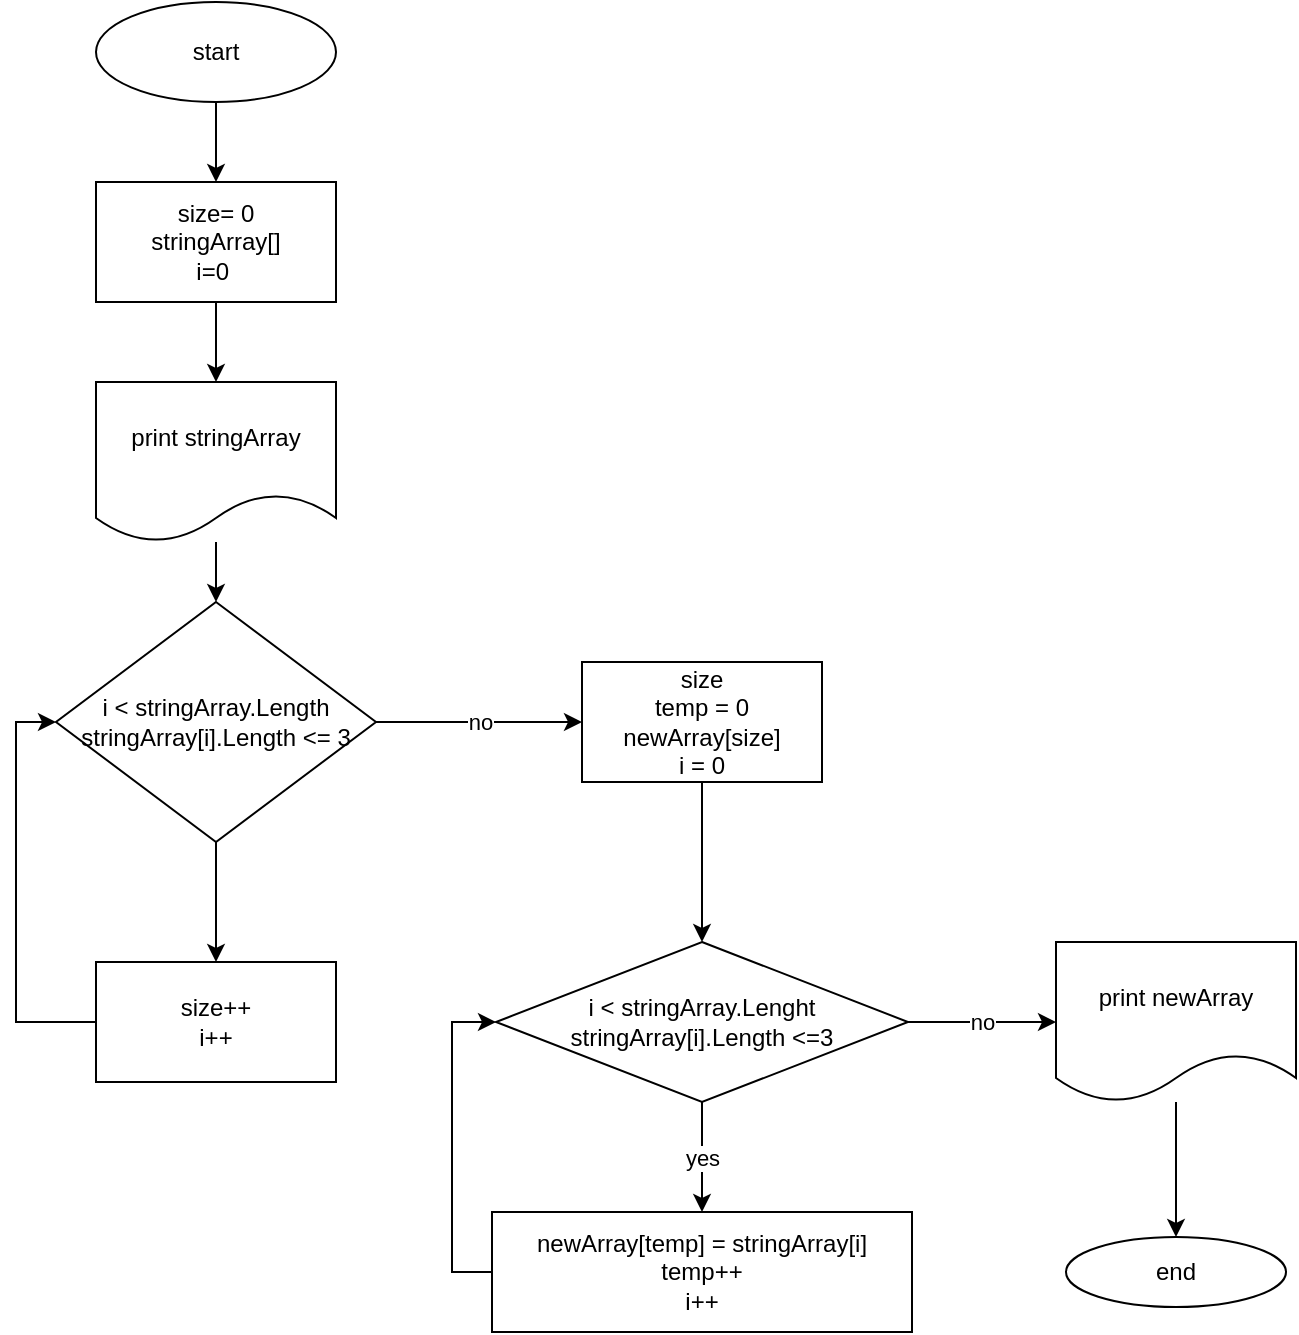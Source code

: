 <mxfile version="20.8.10" type="device"><diagram id="C5RBs43oDa-KdzZeNtuy" name="Page-1"><mxGraphModel dx="1754" dy="956" grid="1" gridSize="10" guides="1" tooltips="1" connect="1" arrows="1" fold="1" page="1" pageScale="1" pageWidth="827" pageHeight="1169" math="0" shadow="0"><root><mxCell id="WIyWlLk6GJQsqaUBKTNV-0"/><mxCell id="WIyWlLk6GJQsqaUBKTNV-1" parent="WIyWlLk6GJQsqaUBKTNV-0"/><mxCell id="13HZqxEu_tyT2C6ptBWl-13" value="" style="edgeStyle=orthogonalEdgeStyle;rounded=0;orthogonalLoop=1;jettySize=auto;html=1;" edge="1" parent="WIyWlLk6GJQsqaUBKTNV-1" source="13HZqxEu_tyT2C6ptBWl-0" target="13HZqxEu_tyT2C6ptBWl-1"><mxGeometry relative="1" as="geometry"/></mxCell><mxCell id="13HZqxEu_tyT2C6ptBWl-0" value="start" style="ellipse;whiteSpace=wrap;html=1;" vertex="1" parent="WIyWlLk6GJQsqaUBKTNV-1"><mxGeometry x="160" y="70" width="120" height="50" as="geometry"/></mxCell><mxCell id="13HZqxEu_tyT2C6ptBWl-27" value="" style="edgeStyle=orthogonalEdgeStyle;rounded=0;orthogonalLoop=1;jettySize=auto;html=1;" edge="1" parent="WIyWlLk6GJQsqaUBKTNV-1" source="13HZqxEu_tyT2C6ptBWl-1" target="13HZqxEu_tyT2C6ptBWl-26"><mxGeometry relative="1" as="geometry"/></mxCell><mxCell id="13HZqxEu_tyT2C6ptBWl-1" value="size= 0&lt;br&gt;stringArray[]&lt;br&gt;i=0&amp;nbsp;" style="rounded=0;whiteSpace=wrap;html=1;" vertex="1" parent="WIyWlLk6GJQsqaUBKTNV-1"><mxGeometry x="160" y="160" width="120" height="60" as="geometry"/></mxCell><mxCell id="13HZqxEu_tyT2C6ptBWl-10" value="no" style="edgeStyle=orthogonalEdgeStyle;rounded=0;orthogonalLoop=1;jettySize=auto;html=1;" edge="1" parent="WIyWlLk6GJQsqaUBKTNV-1" source="13HZqxEu_tyT2C6ptBWl-2" target="13HZqxEu_tyT2C6ptBWl-9"><mxGeometry relative="1" as="geometry"/></mxCell><mxCell id="13HZqxEu_tyT2C6ptBWl-12" value="" style="edgeStyle=orthogonalEdgeStyle;rounded=0;orthogonalLoop=1;jettySize=auto;html=1;" edge="1" parent="WIyWlLk6GJQsqaUBKTNV-1" source="13HZqxEu_tyT2C6ptBWl-2" target="13HZqxEu_tyT2C6ptBWl-7"><mxGeometry relative="1" as="geometry"/></mxCell><mxCell id="13HZqxEu_tyT2C6ptBWl-2" value="i &amp;lt; stringArray.Length&lt;br&gt;stringArray[i].Length &amp;lt;= 3" style="rhombus;whiteSpace=wrap;html=1;rounded=0;" vertex="1" parent="WIyWlLk6GJQsqaUBKTNV-1"><mxGeometry x="140" y="370" width="160" height="120" as="geometry"/></mxCell><mxCell id="13HZqxEu_tyT2C6ptBWl-11" style="edgeStyle=orthogonalEdgeStyle;rounded=0;orthogonalLoop=1;jettySize=auto;html=1;exitX=0;exitY=0.5;exitDx=0;exitDy=0;entryX=0;entryY=0.5;entryDx=0;entryDy=0;" edge="1" parent="WIyWlLk6GJQsqaUBKTNV-1" source="13HZqxEu_tyT2C6ptBWl-7" target="13HZqxEu_tyT2C6ptBWl-2"><mxGeometry relative="1" as="geometry"/></mxCell><mxCell id="13HZqxEu_tyT2C6ptBWl-7" value="size++&lt;br&gt;i++" style="whiteSpace=wrap;html=1;rounded=0;" vertex="1" parent="WIyWlLk6GJQsqaUBKTNV-1"><mxGeometry x="160" y="550" width="120" height="60" as="geometry"/></mxCell><mxCell id="13HZqxEu_tyT2C6ptBWl-15" value="" style="edgeStyle=orthogonalEdgeStyle;rounded=0;orthogonalLoop=1;jettySize=auto;html=1;" edge="1" parent="WIyWlLk6GJQsqaUBKTNV-1" source="13HZqxEu_tyT2C6ptBWl-9" target="13HZqxEu_tyT2C6ptBWl-14"><mxGeometry relative="1" as="geometry"/></mxCell><mxCell id="13HZqxEu_tyT2C6ptBWl-9" value="size&lt;br&gt;temp = 0&lt;br&gt;newArray[size]&lt;br&gt;i = 0" style="whiteSpace=wrap;html=1;rounded=0;" vertex="1" parent="WIyWlLk6GJQsqaUBKTNV-1"><mxGeometry x="403" y="400" width="120" height="60" as="geometry"/></mxCell><mxCell id="13HZqxEu_tyT2C6ptBWl-17" value="yes" style="edgeStyle=orthogonalEdgeStyle;rounded=0;orthogonalLoop=1;jettySize=auto;html=1;" edge="1" parent="WIyWlLk6GJQsqaUBKTNV-1" source="13HZqxEu_tyT2C6ptBWl-14" target="13HZqxEu_tyT2C6ptBWl-16"><mxGeometry relative="1" as="geometry"/></mxCell><mxCell id="13HZqxEu_tyT2C6ptBWl-22" value="no" style="edgeStyle=orthogonalEdgeStyle;rounded=0;orthogonalLoop=1;jettySize=auto;html=1;" edge="1" parent="WIyWlLk6GJQsqaUBKTNV-1" source="13HZqxEu_tyT2C6ptBWl-14" target="13HZqxEu_tyT2C6ptBWl-21"><mxGeometry relative="1" as="geometry"/></mxCell><mxCell id="13HZqxEu_tyT2C6ptBWl-14" value="i &amp;lt; stringArray.Lenght&lt;br&gt;stringArray[i].Length &amp;lt;=3" style="rhombus;whiteSpace=wrap;html=1;rounded=0;" vertex="1" parent="WIyWlLk6GJQsqaUBKTNV-1"><mxGeometry x="360" y="540" width="206" height="80" as="geometry"/></mxCell><mxCell id="13HZqxEu_tyT2C6ptBWl-20" style="edgeStyle=orthogonalEdgeStyle;rounded=0;orthogonalLoop=1;jettySize=auto;html=1;exitX=0;exitY=0.5;exitDx=0;exitDy=0;entryX=0;entryY=0.5;entryDx=0;entryDy=0;" edge="1" parent="WIyWlLk6GJQsqaUBKTNV-1" source="13HZqxEu_tyT2C6ptBWl-16" target="13HZqxEu_tyT2C6ptBWl-14"><mxGeometry relative="1" as="geometry"/></mxCell><mxCell id="13HZqxEu_tyT2C6ptBWl-16" value="newArray[temp] = stringArray[i]&lt;br&gt;temp++&lt;br&gt;i++" style="whiteSpace=wrap;html=1;rounded=0;" vertex="1" parent="WIyWlLk6GJQsqaUBKTNV-1"><mxGeometry x="358" y="675" width="210" height="60" as="geometry"/></mxCell><mxCell id="13HZqxEu_tyT2C6ptBWl-25" value="" style="edgeStyle=orthogonalEdgeStyle;rounded=0;orthogonalLoop=1;jettySize=auto;html=1;" edge="1" parent="WIyWlLk6GJQsqaUBKTNV-1" source="13HZqxEu_tyT2C6ptBWl-21" target="13HZqxEu_tyT2C6ptBWl-24"><mxGeometry relative="1" as="geometry"/></mxCell><mxCell id="13HZqxEu_tyT2C6ptBWl-21" value="print newArray" style="shape=document;whiteSpace=wrap;html=1;boundedLbl=1;rounded=0;" vertex="1" parent="WIyWlLk6GJQsqaUBKTNV-1"><mxGeometry x="640" y="540" width="120" height="80" as="geometry"/></mxCell><mxCell id="13HZqxEu_tyT2C6ptBWl-24" value="end" style="ellipse;whiteSpace=wrap;html=1;rounded=0;" vertex="1" parent="WIyWlLk6GJQsqaUBKTNV-1"><mxGeometry x="645" y="687.5" width="110" height="35" as="geometry"/></mxCell><mxCell id="13HZqxEu_tyT2C6ptBWl-28" value="" style="edgeStyle=orthogonalEdgeStyle;rounded=0;orthogonalLoop=1;jettySize=auto;html=1;" edge="1" parent="WIyWlLk6GJQsqaUBKTNV-1" source="13HZqxEu_tyT2C6ptBWl-26" target="13HZqxEu_tyT2C6ptBWl-2"><mxGeometry relative="1" as="geometry"/></mxCell><mxCell id="13HZqxEu_tyT2C6ptBWl-26" value="print stringArray" style="shape=document;whiteSpace=wrap;html=1;boundedLbl=1;rounded=0;" vertex="1" parent="WIyWlLk6GJQsqaUBKTNV-1"><mxGeometry x="160" y="260" width="120" height="80" as="geometry"/></mxCell></root></mxGraphModel></diagram></mxfile>